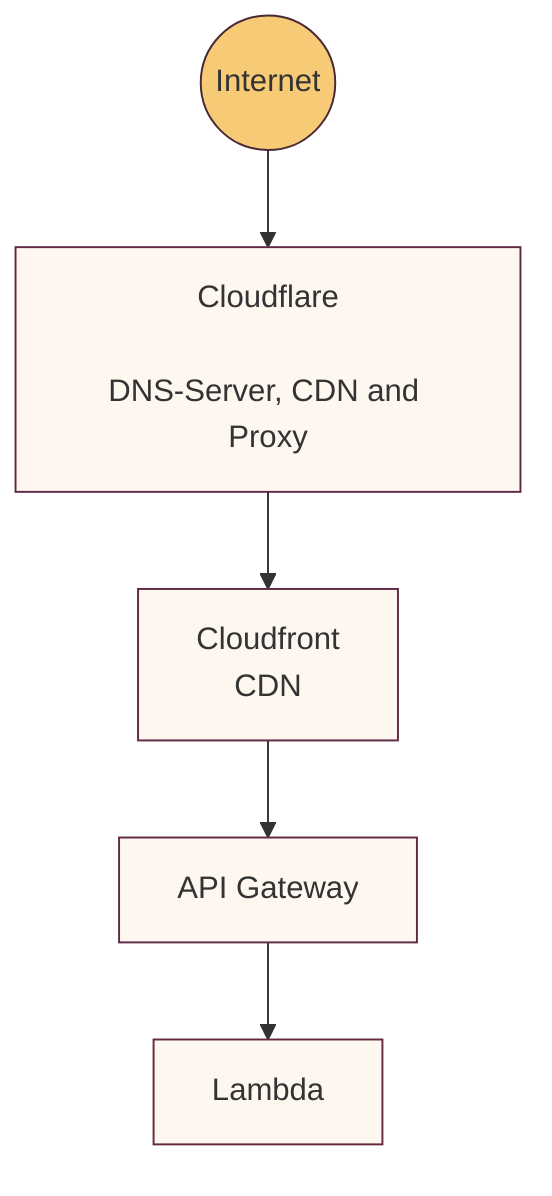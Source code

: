 graph TD;

    internet((Internet))
    cloudflare[<center>Cloudflare</center><br />DNS-Server, CDN and Proxy]
    cloudfront[Cloudfront<center>CDN</center>]
    api[API Gateway]
    lambda[Lambda]

    internet --> cloudflare
    cloudflare --> cloudfront
    cloudfront --> api
    api --> lambda

    classDef light fill:#fef7f0,stroke:#612943;
    classDef bold fill:#f7cb76,stroke:#482935;

    class internet bold
    class cloudflare,cloudfront,api,lambda light